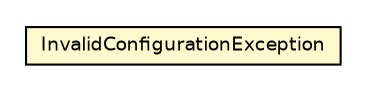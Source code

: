 #!/usr/local/bin/dot
#
# Class diagram 
# Generated by UmlGraph version 4.6 (http://www.spinellis.gr/sw/umlgraph)
#

digraph G {
	edge [fontname="Helvetica",fontsize=10,labelfontname="Helvetica",labelfontsize=10];
	node [fontname="Helvetica",fontsize=10,shape=plaintext];
	// org.apache.maven.archiva.configuration.InvalidConfigurationException
	c36696 [label=<<table border="0" cellborder="1" cellspacing="0" cellpadding="2" port="p" bgcolor="lemonChiffon" href="./InvalidConfigurationException.html">
		<tr><td><table border="0" cellspacing="0" cellpadding="1">
			<tr><td> InvalidConfigurationException </td></tr>
		</table></td></tr>
		</table>>, fontname="Helvetica", fontcolor="black", fontsize=9.0];
}

